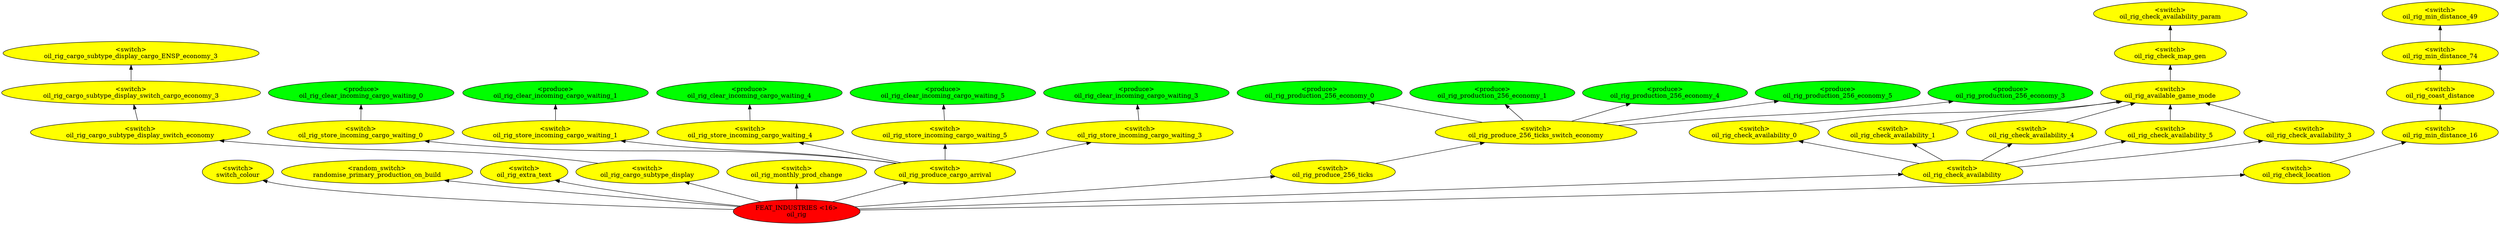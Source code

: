 digraph {
rankdir="BT"
switch_colour [fillcolor=yellow style="filled" label="<switch>\nswitch_colour"]
randomise_primary_production_on_build [fillcolor=yellow style="filled" label="<random_switch>\nrandomise_primary_production_on_build"]
oil_rig_extra_text [fillcolor=yellow style="filled" label="<switch>\noil_rig_extra_text"]
oil_rig_cargo_subtype_display_cargo_ENSP_economy_3 [fillcolor=yellow style="filled" label="<switch>\noil_rig_cargo_subtype_display_cargo_ENSP_economy_3"]
oil_rig_cargo_subtype_display_switch_cargo_economy_3 [fillcolor=yellow style="filled" label="<switch>\noil_rig_cargo_subtype_display_switch_cargo_economy_3"]
oil_rig_cargo_subtype_display_switch_economy [fillcolor=yellow style="filled" label="<switch>\noil_rig_cargo_subtype_display_switch_economy"]
oil_rig_cargo_subtype_display [fillcolor=yellow style="filled" label="<switch>\noil_rig_cargo_subtype_display"]
oil_rig_monthly_prod_change [fillcolor=yellow style="filled" label="<switch>\noil_rig_monthly_prod_change"]
oil_rig_clear_incoming_cargo_waiting_0 [fillcolor=green style="filled" label="<produce>\noil_rig_clear_incoming_cargo_waiting_0"]
oil_rig_store_incoming_cargo_waiting_0 [fillcolor=yellow style="filled" label="<switch>\noil_rig_store_incoming_cargo_waiting_0"]
oil_rig_clear_incoming_cargo_waiting_1 [fillcolor=green style="filled" label="<produce>\noil_rig_clear_incoming_cargo_waiting_1"]
oil_rig_store_incoming_cargo_waiting_1 [fillcolor=yellow style="filled" label="<switch>\noil_rig_store_incoming_cargo_waiting_1"]
oil_rig_clear_incoming_cargo_waiting_4 [fillcolor=green style="filled" label="<produce>\noil_rig_clear_incoming_cargo_waiting_4"]
oil_rig_store_incoming_cargo_waiting_4 [fillcolor=yellow style="filled" label="<switch>\noil_rig_store_incoming_cargo_waiting_4"]
oil_rig_clear_incoming_cargo_waiting_5 [fillcolor=green style="filled" label="<produce>\noil_rig_clear_incoming_cargo_waiting_5"]
oil_rig_store_incoming_cargo_waiting_5 [fillcolor=yellow style="filled" label="<switch>\noil_rig_store_incoming_cargo_waiting_5"]
oil_rig_clear_incoming_cargo_waiting_3 [fillcolor=green style="filled" label="<produce>\noil_rig_clear_incoming_cargo_waiting_3"]
oil_rig_store_incoming_cargo_waiting_3 [fillcolor=yellow style="filled" label="<switch>\noil_rig_store_incoming_cargo_waiting_3"]
oil_rig_produce_cargo_arrival [fillcolor=yellow style="filled" label="<switch>\noil_rig_produce_cargo_arrival"]
oil_rig_production_256_economy_0 [fillcolor=green style="filled" label="<produce>\noil_rig_production_256_economy_0"]
oil_rig_production_256_economy_1 [fillcolor=green style="filled" label="<produce>\noil_rig_production_256_economy_1"]
oil_rig_production_256_economy_4 [fillcolor=green style="filled" label="<produce>\noil_rig_production_256_economy_4"]
oil_rig_production_256_economy_5 [fillcolor=green style="filled" label="<produce>\noil_rig_production_256_economy_5"]
oil_rig_production_256_economy_3 [fillcolor=green style="filled" label="<produce>\noil_rig_production_256_economy_3"]
oil_rig_produce_256_ticks_switch_economy [fillcolor=yellow style="filled" label="<switch>\noil_rig_produce_256_ticks_switch_economy"]
oil_rig_produce_256_ticks [fillcolor=yellow style="filled" label="<switch>\noil_rig_produce_256_ticks"]
oil_rig_check_availability_param [fillcolor=yellow style="filled" label="<switch>\noil_rig_check_availability_param"]
oil_rig_check_map_gen [fillcolor=yellow style="filled" label="<switch>\noil_rig_check_map_gen"]
oil_rig_available_game_mode [fillcolor=yellow style="filled" label="<switch>\noil_rig_available_game_mode"]
oil_rig_check_availability_0 [fillcolor=yellow style="filled" label="<switch>\noil_rig_check_availability_0"]
oil_rig_check_availability_1 [fillcolor=yellow style="filled" label="<switch>\noil_rig_check_availability_1"]
oil_rig_check_availability_4 [fillcolor=yellow style="filled" label="<switch>\noil_rig_check_availability_4"]
oil_rig_check_availability_5 [fillcolor=yellow style="filled" label="<switch>\noil_rig_check_availability_5"]
oil_rig_check_availability_3 [fillcolor=yellow style="filled" label="<switch>\noil_rig_check_availability_3"]
oil_rig_check_availability [fillcolor=yellow style="filled" label="<switch>\noil_rig_check_availability"]
oil_rig_min_distance_49 [fillcolor=yellow style="filled" label="<switch>\noil_rig_min_distance_49"]
oil_rig_min_distance_74 [fillcolor=yellow style="filled" label="<switch>\noil_rig_min_distance_74"]
oil_rig_coast_distance [fillcolor=yellow style="filled" label="<switch>\noil_rig_coast_distance"]
oil_rig_min_distance_16 [fillcolor=yellow style="filled" label="<switch>\noil_rig_min_distance_16"]
oil_rig_check_location [fillcolor=yellow style="filled" label="<switch>\noil_rig_check_location"]
oil_rig [fillcolor=red style="filled" label="FEAT_INDUSTRIES <16>\noil_rig"]
oil_rig->oil_rig_cargo_subtype_display
oil_rig_produce_256_ticks_switch_economy->oil_rig_production_256_economy_0
oil_rig_store_incoming_cargo_waiting_0->oil_rig_clear_incoming_cargo_waiting_0
oil_rig_check_availability->oil_rig_check_availability_3
oil_rig->switch_colour
oil_rig_produce_256_ticks_switch_economy->oil_rig_production_256_economy_1
oil_rig_produce_256_ticks_switch_economy->oil_rig_production_256_economy_4
oil_rig_cargo_subtype_display_switch_cargo_economy_3->oil_rig_cargo_subtype_display_cargo_ENSP_economy_3
oil_rig_produce_256_ticks_switch_economy->oil_rig_production_256_economy_3
oil_rig_check_availability->oil_rig_check_availability_0
oil_rig_check_availability_0->oil_rig_available_game_mode
oil_rig_produce_cargo_arrival->oil_rig_store_incoming_cargo_waiting_1
oil_rig_min_distance_16->oil_rig_coast_distance
oil_rig->oil_rig_extra_text
oil_rig_produce_cargo_arrival->oil_rig_store_incoming_cargo_waiting_5
oil_rig_check_availability_1->oil_rig_available_game_mode
oil_rig_coast_distance->oil_rig_min_distance_74
oil_rig_available_game_mode->oil_rig_check_map_gen
oil_rig_store_incoming_cargo_waiting_3->oil_rig_clear_incoming_cargo_waiting_3
oil_rig_store_incoming_cargo_waiting_5->oil_rig_clear_incoming_cargo_waiting_5
oil_rig_cargo_subtype_display->oil_rig_cargo_subtype_display_switch_economy
oil_rig_produce_256_ticks_switch_economy->oil_rig_production_256_economy_5
oil_rig_check_availability_3->oil_rig_available_game_mode
oil_rig_check_availability_4->oil_rig_available_game_mode
oil_rig_cargo_subtype_display_switch_economy->oil_rig_cargo_subtype_display_switch_cargo_economy_3
oil_rig_check_availability->oil_rig_check_availability_1
oil_rig_check_availability->oil_rig_check_availability_5
oil_rig_produce_cargo_arrival->oil_rig_store_incoming_cargo_waiting_0
oil_rig->oil_rig_monthly_prod_change
oil_rig_check_map_gen->oil_rig_check_availability_param
oil_rig_produce_cargo_arrival->oil_rig_store_incoming_cargo_waiting_3
oil_rig->oil_rig_check_availability
oil_rig_min_distance_74->oil_rig_min_distance_49
oil_rig->oil_rig_produce_256_ticks
oil_rig_check_availability->oil_rig_check_availability_4
oil_rig_produce_cargo_arrival->oil_rig_store_incoming_cargo_waiting_4
oil_rig_store_incoming_cargo_waiting_4->oil_rig_clear_incoming_cargo_waiting_4
oil_rig_store_incoming_cargo_waiting_1->oil_rig_clear_incoming_cargo_waiting_1
oil_rig->randomise_primary_production_on_build
oil_rig->oil_rig_check_location
oil_rig->oil_rig_produce_cargo_arrival
oil_rig_check_availability_5->oil_rig_available_game_mode
oil_rig_check_location->oil_rig_min_distance_16
oil_rig_produce_256_ticks->oil_rig_produce_256_ticks_switch_economy
}

